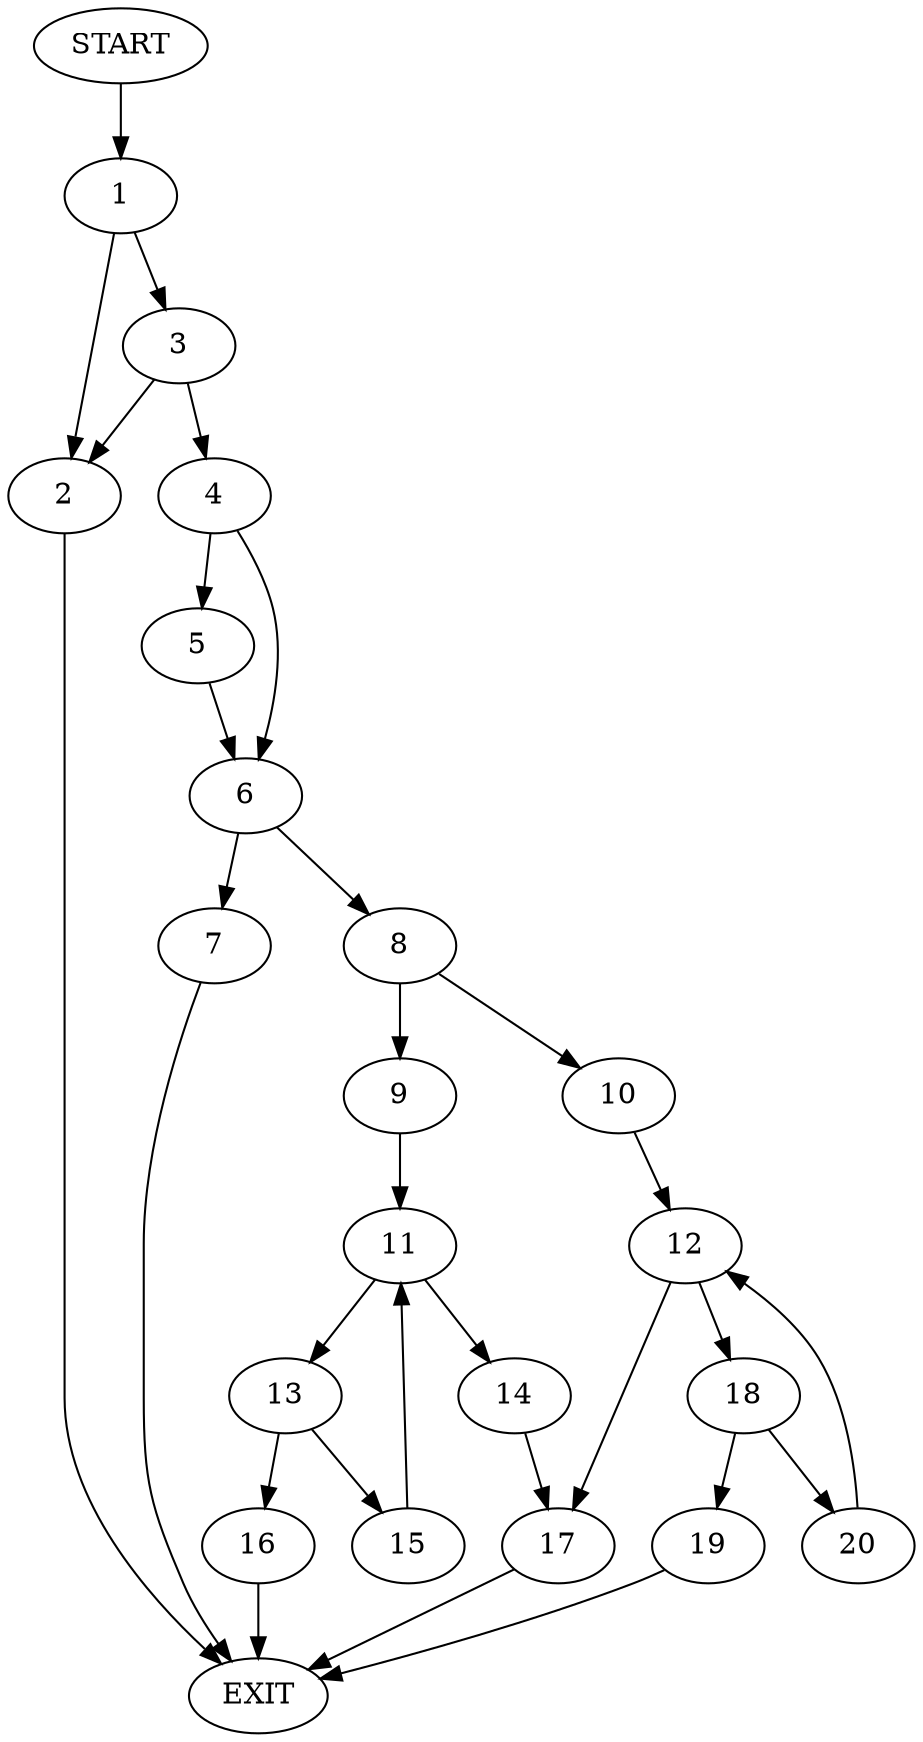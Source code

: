 digraph {
0 [label="START"]
21 [label="EXIT"]
0 -> 1
1 -> 2
1 -> 3
3 -> 2
3 -> 4
2 -> 21
4 -> 5
4 -> 6
6 -> 7
6 -> 8
5 -> 6
8 -> 9
8 -> 10
7 -> 21
9 -> 11
10 -> 12
11 -> 13
11 -> 14
13 -> 15
13 -> 16
14 -> 17
15 -> 11
16 -> 21
17 -> 21
12 -> 17
12 -> 18
18 -> 19
18 -> 20
19 -> 21
20 -> 12
}
